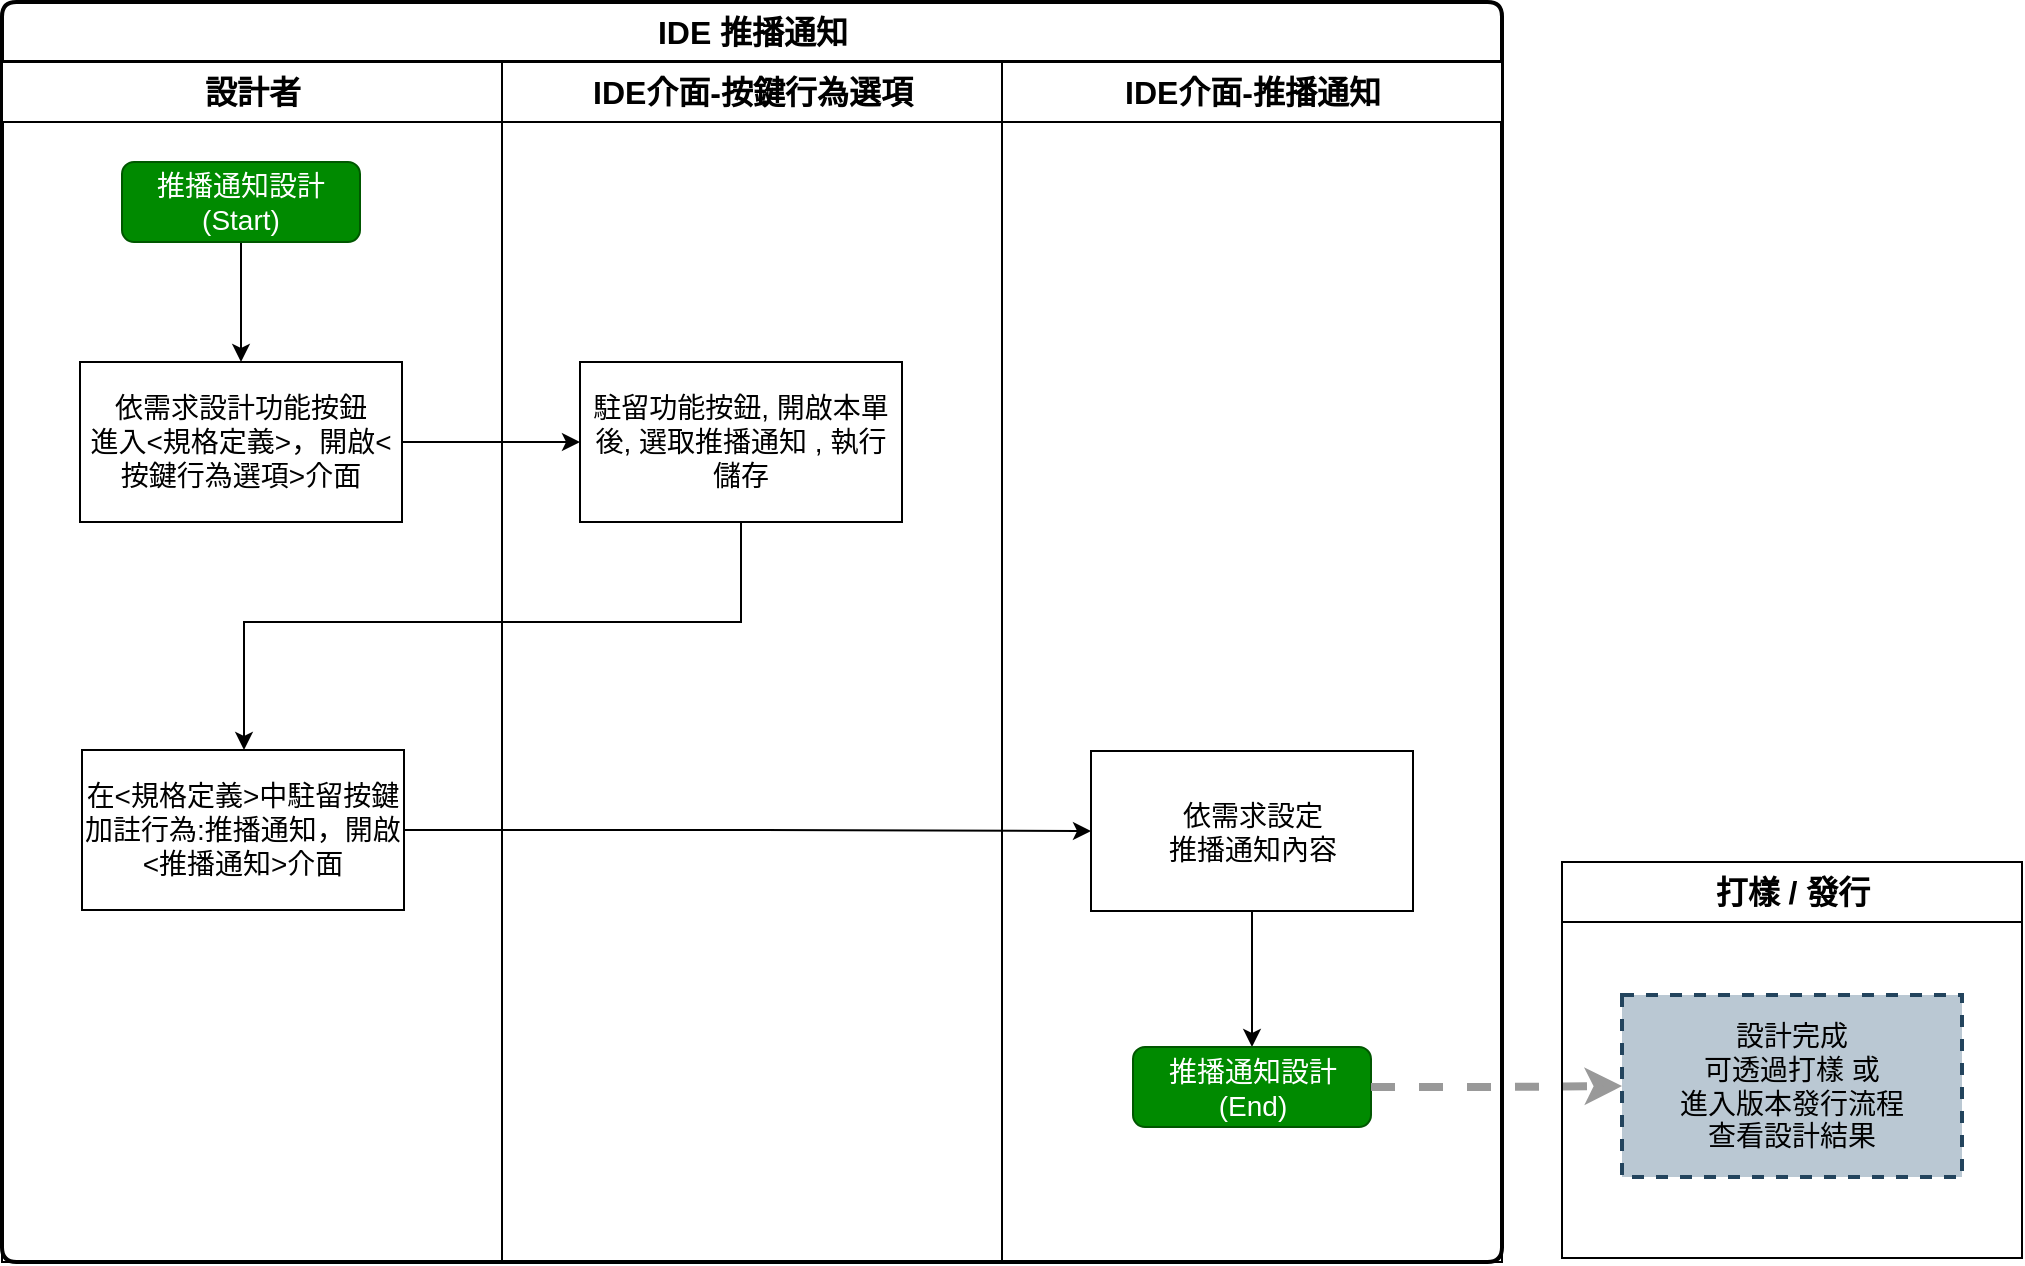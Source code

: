 <mxfile version="13.7.9" type="device" pages="4"><diagram id="WGpWA8m_qpOHh14umQ6B" name="IDE_MAENotice"><mxGraphModel dx="1422" dy="845" grid="1" gridSize="10" guides="1" tooltips="1" connect="1" arrows="1" fold="1" page="1" pageScale="1" pageWidth="1169" pageHeight="827" math="0" shadow="0"><root><mxCell id="iwIoOslKeqkCm9uor_y8-0"/><mxCell id="iwIoOslKeqkCm9uor_y8-1" parent="iwIoOslKeqkCm9uor_y8-0"/><mxCell id="7kcy4hZjjTYU98nD3gZs-0" value="打樣 / 發行" style="swimlane;html=1;startSize=30;fontSize=16;" parent="iwIoOslKeqkCm9uor_y8-1" vertex="1"><mxGeometry x="840" y="470" width="230" height="198" as="geometry"/></mxCell><mxCell id="7kcy4hZjjTYU98nD3gZs-1" value="設計完成&lt;br&gt;可透過打樣 或&lt;br&gt;進入版本發行流程&lt;br&gt;查看設計結果" style="rounded=0;whiteSpace=wrap;html=1;dashed=1;strokeWidth=2;fontSize=14;fillColor=#bac8d3;strokeColor=#23445d;" parent="7kcy4hZjjTYU98nD3gZs-0" vertex="1"><mxGeometry x="30" y="66.5" width="170" height="91" as="geometry"/></mxCell><mxCell id="7kcy4hZjjTYU98nD3gZs-2" value="IDE 推播通知" style="swimlane;html=1;childLayout=stackLayout;resizeParent=1;resizeParentMax=0;strokeColor=#000000;strokeWidth=2;fontSize=16;rounded=1;arcSize=8;startSize=30;" parent="iwIoOslKeqkCm9uor_y8-1" vertex="1"><mxGeometry x="60" y="40" width="750" height="630" as="geometry"/></mxCell><mxCell id="7kcy4hZjjTYU98nD3gZs-3" value="設計者" style="swimlane;html=1;startSize=30;fontSize=16;" parent="7kcy4hZjjTYU98nD3gZs-2" vertex="1"><mxGeometry y="30" width="250" height="600" as="geometry"/></mxCell><mxCell id="7kcy4hZjjTYU98nD3gZs-4" style="edgeStyle=orthogonalEdgeStyle;rounded=0;orthogonalLoop=1;jettySize=auto;html=1;fontSize=14;" parent="7kcy4hZjjTYU98nD3gZs-3" source="7kcy4hZjjTYU98nD3gZs-5" target="7kcy4hZjjTYU98nD3gZs-6" edge="1"><mxGeometry relative="1" as="geometry"/></mxCell><mxCell id="7kcy4hZjjTYU98nD3gZs-72" value="在&amp;lt;規格定義&amp;gt;中駐留按鍵加註行為:推播通知，開啟&amp;lt;推播通知&amp;gt;介面" style="rounded=0;whiteSpace=wrap;html=1;strokeWidth=1;fontSize=14;" parent="7kcy4hZjjTYU98nD3gZs-3" vertex="1"><mxGeometry x="40" y="344" width="161" height="80" as="geometry"/></mxCell><mxCell id="7kcy4hZjjTYU98nD3gZs-5" value="推播通知設計&lt;br&gt;(Start)" style="rounded=1;whiteSpace=wrap;html=1;fontSize=14;fillColor=#008a00;strokeColor=#005700;fontColor=#ffffff;" parent="7kcy4hZjjTYU98nD3gZs-3" vertex="1"><mxGeometry x="60" y="50" width="119" height="40" as="geometry"/></mxCell><mxCell id="7kcy4hZjjTYU98nD3gZs-6" value="依需求設計功能按鈕&lt;br&gt;進入&amp;lt;規格定義&amp;gt;，開啟&amp;lt;按鍵行為選項&amp;gt;介面" style="rounded=0;whiteSpace=wrap;html=1;strokeWidth=1;fontSize=14;" parent="7kcy4hZjjTYU98nD3gZs-3" vertex="1"><mxGeometry x="39" y="150" width="161" height="80" as="geometry"/></mxCell><mxCell id="7kcy4hZjjTYU98nD3gZs-55" value="IDE介面-按鍵行為選項" style="swimlane;html=1;startSize=30;fontSize=16;" parent="7kcy4hZjjTYU98nD3gZs-2" vertex="1"><mxGeometry x="250" y="30" width="250" height="600" as="geometry"/></mxCell><mxCell id="7kcy4hZjjTYU98nD3gZs-58" value="駐留功能按鈕, 開啟本單&lt;br&gt;後, 選取推播通知&amp;nbsp;, 執行儲存" style="rounded=0;whiteSpace=wrap;html=1;strokeWidth=1;fontSize=14;" parent="7kcy4hZjjTYU98nD3gZs-55" vertex="1"><mxGeometry x="39" y="150" width="161" height="80" as="geometry"/></mxCell><mxCell id="7kcy4hZjjTYU98nD3gZs-59" value="IDE介面-推播通知" style="swimlane;html=1;startSize=30;fontSize=16;" parent="7kcy4hZjjTYU98nD3gZs-2" vertex="1"><mxGeometry x="500" y="30" width="250" height="600" as="geometry"/></mxCell><mxCell id="7kcy4hZjjTYU98nD3gZs-77" style="edgeStyle=orthogonalEdgeStyle;rounded=0;orthogonalLoop=1;jettySize=auto;html=1;entryX=0.5;entryY=0;entryDx=0;entryDy=0;" parent="7kcy4hZjjTYU98nD3gZs-59" source="7kcy4hZjjTYU98nD3gZs-62" target="7kcy4hZjjTYU98nD3gZs-76" edge="1"><mxGeometry relative="1" as="geometry"/></mxCell><mxCell id="7kcy4hZjjTYU98nD3gZs-62" value="依需求設定&lt;br&gt;推播通知內容" style="rounded=0;whiteSpace=wrap;html=1;strokeWidth=1;fontSize=14;" parent="7kcy4hZjjTYU98nD3gZs-59" vertex="1"><mxGeometry x="44.5" y="344.5" width="161" height="80" as="geometry"/></mxCell><mxCell id="7kcy4hZjjTYU98nD3gZs-76" value="推播通知設計&lt;br&gt;(End)" style="rounded=1;whiteSpace=wrap;html=1;fontSize=14;fillColor=#008a00;strokeColor=#005700;fontColor=#ffffff;" parent="7kcy4hZjjTYU98nD3gZs-59" vertex="1"><mxGeometry x="65.5" y="492.5" width="119" height="40" as="geometry"/></mxCell><mxCell id="7kcy4hZjjTYU98nD3gZs-73" style="edgeStyle=orthogonalEdgeStyle;rounded=0;orthogonalLoop=1;jettySize=auto;html=1;" parent="7kcy4hZjjTYU98nD3gZs-2" source="7kcy4hZjjTYU98nD3gZs-6" target="7kcy4hZjjTYU98nD3gZs-58" edge="1"><mxGeometry relative="1" as="geometry"/></mxCell><mxCell id="7kcy4hZjjTYU98nD3gZs-74" style="edgeStyle=orthogonalEdgeStyle;rounded=0;orthogonalLoop=1;jettySize=auto;html=1;" parent="7kcy4hZjjTYU98nD3gZs-2" source="7kcy4hZjjTYU98nD3gZs-58" target="7kcy4hZjjTYU98nD3gZs-72" edge="1"><mxGeometry relative="1" as="geometry"><Array as="points"><mxPoint x="370" y="310"/><mxPoint x="121" y="310"/></Array></mxGeometry></mxCell><mxCell id="7kcy4hZjjTYU98nD3gZs-75" style="edgeStyle=orthogonalEdgeStyle;rounded=0;orthogonalLoop=1;jettySize=auto;html=1;entryX=0;entryY=0.5;entryDx=0;entryDy=0;" parent="7kcy4hZjjTYU98nD3gZs-2" source="7kcy4hZjjTYU98nD3gZs-72" target="7kcy4hZjjTYU98nD3gZs-62" edge="1"><mxGeometry relative="1" as="geometry"/></mxCell><mxCell id="7kcy4hZjjTYU98nD3gZs-78" style="edgeStyle=orthogonalEdgeStyle;rounded=0;orthogonalLoop=1;jettySize=auto;html=1;entryX=0;entryY=0.5;entryDx=0;entryDy=0;dashed=1;strokeColor=#999999;strokeWidth=4;" parent="iwIoOslKeqkCm9uor_y8-1" source="7kcy4hZjjTYU98nD3gZs-76" target="7kcy4hZjjTYU98nD3gZs-1" edge="1"><mxGeometry relative="1" as="geometry"/></mxCell></root></mxGraphModel></diagram><diagram id="K7wwV41DB2iXc-bwP2yq" name="ButtonBehavior_Open"><mxGraphModel dx="1422" dy="1672" grid="1" gridSize="10" guides="1" tooltips="1" connect="1" arrows="1" fold="1" page="1" pageScale="1" pageWidth="1169" pageHeight="827" math="0" shadow="0"><root><mxCell id="0l069XJZi1C2xxRmXRfm-0"/><mxCell id="0l069XJZi1C2xxRmXRfm-1" parent="0l069XJZi1C2xxRmXRfm-0"/><mxCell id="Us8diwwUXw52Ycvlx1S9-0" value="按鍵行為選項-開啟&amp;nbsp;" style="swimlane;html=1;childLayout=stackLayout;resizeParent=1;resizeParentMax=0;strokeColor=#000000;strokeWidth=2;fontSize=16;rounded=1;arcSize=8;startSize=30;" parent="0l069XJZi1C2xxRmXRfm-1" vertex="1"><mxGeometry x="280" y="-760" width="640" height="400" as="geometry"/></mxCell><mxCell id="Us8diwwUXw52Ycvlx1S9-1" value="設計者" style="swimlane;html=1;startSize=30;fontSize=16;" parent="Us8diwwUXw52Ycvlx1S9-0" vertex="1"><mxGeometry y="30" width="310" height="370" as="geometry"/></mxCell><mxCell id="Us8diwwUXw52Ycvlx1S9-2" style="edgeStyle=orthogonalEdgeStyle;rounded=0;orthogonalLoop=1;jettySize=auto;html=1;fontSize=14;" parent="Us8diwwUXw52Ycvlx1S9-1" source="Us8diwwUXw52Ycvlx1S9-3" target="Us8diwwUXw52Ycvlx1S9-4" edge="1"><mxGeometry relative="1" as="geometry"/></mxCell><mxCell id="Us8diwwUXw52Ycvlx1S9-3" value="開啟按鍵行為選項&lt;br&gt;(Start)" style="rounded=1;whiteSpace=wrap;html=1;fontSize=14;fillColor=#008a00;strokeColor=#005700;fontColor=#ffffff;" parent="Us8diwwUXw52Ycvlx1S9-1" vertex="1"><mxGeometry x="85" y="50" width="119" height="40" as="geometry"/></mxCell><mxCell id="Us8diwwUXw52Ycvlx1S9-4" value="駐留&amp;lt;規格定義&amp;gt;.功能按鈕&lt;br&gt;點擊功能.設定，開啟本單" style="rounded=0;whiteSpace=wrap;html=1;strokeWidth=1;fontSize=14;" parent="Us8diwwUXw52Ycvlx1S9-1" vertex="1"><mxGeometry x="39" y="150" width="211" height="80" as="geometry"/></mxCell><mxCell id="Us8diwwUXw52Ycvlx1S9-5" value="IDE介面-按鍵行為選項" style="swimlane;html=1;startSize=30;fontSize=16;" parent="Us8diwwUXw52Ycvlx1S9-0" vertex="1"><mxGeometry x="310" y="30" width="330" height="370" as="geometry"/></mxCell><mxCell id="Us8diwwUXw52Ycvlx1S9-6" style="edgeStyle=orthogonalEdgeStyle;rounded=0;orthogonalLoop=1;jettySize=auto;html=1;entryX=0.5;entryY=0;entryDx=0;entryDy=0;strokeWidth=1;" parent="Us8diwwUXw52Ycvlx1S9-5" source="Us8diwwUXw52Ycvlx1S9-7" target="Us8diwwUXw52Ycvlx1S9-8" edge="1"><mxGeometry relative="1" as="geometry"/></mxCell><mxCell id="Us8diwwUXw52Ycvlx1S9-7" value="依表單設計類型顯示本單畫面" style="rounded=0;whiteSpace=wrap;html=1;strokeWidth=1;fontSize=14;" parent="Us8diwwUXw52Ycvlx1S9-5" vertex="1"><mxGeometry x="50" y="150" width="210" height="80" as="geometry"/></mxCell><mxCell id="Us8diwwUXw52Ycvlx1S9-8" value="儲存按鍵行為選項&lt;br&gt;(End)" style="rounded=1;whiteSpace=wrap;html=1;fontSize=14;fillColor=#008a00;strokeColor=#005700;fontColor=#ffffff;" parent="Us8diwwUXw52Ycvlx1S9-5" vertex="1"><mxGeometry x="95.5" y="290" width="119" height="40" as="geometry"/></mxCell><mxCell id="Us8diwwUXw52Ycvlx1S9-9" style="edgeStyle=orthogonalEdgeStyle;rounded=0;orthogonalLoop=1;jettySize=auto;html=1;" parent="Us8diwwUXw52Ycvlx1S9-0" source="Us8diwwUXw52Ycvlx1S9-4" target="Us8diwwUXw52Ycvlx1S9-7" edge="1"><mxGeometry relative="1" as="geometry"/></mxCell></root></mxGraphModel></diagram><diagram id="hVfObUhh0C_qKaUYX13E" name="ButtonBehavior_Save"><mxGraphModel dx="1422" dy="1672" grid="1" gridSize="10" guides="1" tooltips="1" connect="1" arrows="1" fold="1" page="1" pageScale="1" pageWidth="1169" pageHeight="827" math="0" shadow="0"><root><mxCell id="pF5REmeNnPbOLqDZ2f70-0"/><mxCell id="pF5REmeNnPbOLqDZ2f70-1" parent="pF5REmeNnPbOLqDZ2f70-0"/><mxCell id="7oc8m5TQ8r6AbfG_qOhs-0" value="按鍵行為選項-儲存&amp;nbsp;" style="swimlane;html=1;childLayout=stackLayout;resizeParent=1;resizeParentMax=0;strokeColor=#000000;strokeWidth=2;fontSize=16;rounded=1;arcSize=8;startSize=30;" parent="pF5REmeNnPbOLqDZ2f70-1" vertex="1"><mxGeometry x="280" y="-760" width="620" height="400" as="geometry"/></mxCell><mxCell id="7oc8m5TQ8r6AbfG_qOhs-1" value="設計者" style="swimlane;html=1;startSize=30;fontSize=16;" parent="7oc8m5TQ8r6AbfG_qOhs-0" vertex="1"><mxGeometry y="30" width="300" height="370" as="geometry"/></mxCell><mxCell id="7oc8m5TQ8r6AbfG_qOhs-2" style="edgeStyle=orthogonalEdgeStyle;rounded=0;orthogonalLoop=1;jettySize=auto;html=1;fontSize=14;entryX=0.5;entryY=0;entryDx=0;entryDy=0;" parent="7oc8m5TQ8r6AbfG_qOhs-1" source="7oc8m5TQ8r6AbfG_qOhs-4" target="zFk8IubvTvMaM5fmpq1z-0" edge="1"><mxGeometry relative="1" as="geometry"/></mxCell><mxCell id="7oc8m5TQ8r6AbfG_qOhs-4" value="儲存按鍵行為選項&lt;br&gt;(Start)" style="rounded=1;whiteSpace=wrap;html=1;fontSize=14;fillColor=#008a00;strokeColor=#005700;fontColor=#ffffff;" parent="7oc8m5TQ8r6AbfG_qOhs-1" vertex="1"><mxGeometry x="70" y="50" width="119" height="40" as="geometry"/></mxCell><mxCell id="7oc8m5TQ8r6AbfG_qOhs-5" value="點擊按鈕.儲存" style="rounded=0;whiteSpace=wrap;html=1;strokeWidth=1;fontSize=14;" parent="7oc8m5TQ8r6AbfG_qOhs-1" vertex="1"><mxGeometry x="39" y="150" width="161" height="80" as="geometry"/></mxCell><mxCell id="zFk8IubvTvMaM5fmpq1z-0" value="點擊按鈕.儲存" style="rounded=0;whiteSpace=wrap;html=1;strokeWidth=1;fontSize=14;" parent="7oc8m5TQ8r6AbfG_qOhs-1" vertex="1"><mxGeometry x="39" y="150" width="181" height="80" as="geometry"/></mxCell><mxCell id="7oc8m5TQ8r6AbfG_qOhs-6" value="IDE介面-按鍵行為選項" style="swimlane;html=1;startSize=30;fontSize=16;" parent="7oc8m5TQ8r6AbfG_qOhs-0" vertex="1"><mxGeometry x="300" y="30" width="320" height="370" as="geometry"/></mxCell><mxCell id="IaGTddmPAv8YFNEjfnxP-1" style="edgeStyle=orthogonalEdgeStyle;rounded=0;orthogonalLoop=1;jettySize=auto;html=1;strokeColor=#000000;strokeWidth=1;" parent="7oc8m5TQ8r6AbfG_qOhs-6" source="7oc8m5TQ8r6AbfG_qOhs-7" target="CgzhQFOC34Aqr4fuYOsJ-0" edge="1"><mxGeometry relative="1" as="geometry"/></mxCell><mxCell id="7oc8m5TQ8r6AbfG_qOhs-7" value="新增該按鈕行為選項:推播通知後, 關閉本單, 並重顯&amp;lt;規格定義&amp;gt;上該按鍵畫面" style="rounded=0;whiteSpace=wrap;html=1;strokeWidth=1;fontSize=14;" parent="7oc8m5TQ8r6AbfG_qOhs-6" vertex="1"><mxGeometry x="39" y="150" width="221" height="80" as="geometry"/></mxCell><mxCell id="CgzhQFOC34Aqr4fuYOsJ-0" value="儲存按鍵行為選項&lt;br&gt;(End)" style="rounded=1;whiteSpace=wrap;html=1;fontSize=14;fillColor=#008a00;strokeColor=#005700;fontColor=#ffffff;" parent="7oc8m5TQ8r6AbfG_qOhs-6" vertex="1"><mxGeometry x="90" y="290" width="119" height="40" as="geometry"/></mxCell><mxCell id="7oc8m5TQ8r6AbfG_qOhs-12" style="edgeStyle=orthogonalEdgeStyle;rounded=0;orthogonalLoop=1;jettySize=auto;html=1;exitX=1;exitY=0.5;exitDx=0;exitDy=0;" parent="7oc8m5TQ8r6AbfG_qOhs-0" source="zFk8IubvTvMaM5fmpq1z-0" target="7oc8m5TQ8r6AbfG_qOhs-7" edge="1"><mxGeometry relative="1" as="geometry"><mxPoint x="210" y="220" as="sourcePoint"/></mxGeometry></mxCell></root></mxGraphModel></diagram><diagram id="e_dQQ_k0Yvmmp3c18DHk" name="ButtonBehavior_Reset"><mxGraphModel dx="1422" dy="1672" grid="1" gridSize="10" guides="1" tooltips="1" connect="1" arrows="1" fold="1" page="1" pageScale="1" pageWidth="1169" pageHeight="827" math="0" shadow="0"><root><mxCell id="vazAi44Bx-To5EjOfdAC-0"/><mxCell id="vazAi44Bx-To5EjOfdAC-1" parent="vazAi44Bx-To5EjOfdAC-0"/><mxCell id="izKQow6m2KpC0UMuBFs7-0" value="按鍵行為選項-重設&amp;nbsp;" style="swimlane;html=1;childLayout=stackLayout;resizeParent=1;resizeParentMax=0;strokeColor=#000000;strokeWidth=2;fontSize=16;rounded=1;arcSize=8;startSize=30;" parent="vazAi44Bx-To5EjOfdAC-1" vertex="1"><mxGeometry x="275" y="-760" width="620" height="400" as="geometry"/></mxCell><mxCell id="izKQow6m2KpC0UMuBFs7-1" value="設計者" style="swimlane;html=1;startSize=30;fontSize=16;" parent="izKQow6m2KpC0UMuBFs7-0" vertex="1"><mxGeometry y="30" width="300" height="370" as="geometry"/></mxCell><mxCell id="izKQow6m2KpC0UMuBFs7-2" style="edgeStyle=orthogonalEdgeStyle;rounded=0;orthogonalLoop=1;jettySize=auto;html=1;fontSize=14;entryX=0.5;entryY=0;entryDx=0;entryDy=0;" parent="izKQow6m2KpC0UMuBFs7-1" source="izKQow6m2KpC0UMuBFs7-3" target="izKQow6m2KpC0UMuBFs7-5" edge="1"><mxGeometry relative="1" as="geometry"/></mxCell><mxCell id="izKQow6m2KpC0UMuBFs7-3" value="重設按鍵行為選項&lt;br&gt;(Start)" style="rounded=1;whiteSpace=wrap;html=1;fontSize=14;fillColor=#008a00;strokeColor=#005700;fontColor=#ffffff;" parent="izKQow6m2KpC0UMuBFs7-1" vertex="1"><mxGeometry x="70" y="50" width="119" height="40" as="geometry"/></mxCell><mxCell id="izKQow6m2KpC0UMuBFs7-4" value="點擊按鈕.儲存" style="rounded=0;whiteSpace=wrap;html=1;strokeWidth=1;fontSize=14;" parent="izKQow6m2KpC0UMuBFs7-1" vertex="1"><mxGeometry x="39" y="150" width="161" height="80" as="geometry"/></mxCell><mxCell id="izKQow6m2KpC0UMuBFs7-5" value="點擊按鈕.重設" style="rounded=0;whiteSpace=wrap;html=1;strokeWidth=1;fontSize=14;" parent="izKQow6m2KpC0UMuBFs7-1" vertex="1"><mxGeometry x="39" y="150" width="181" height="80" as="geometry"/></mxCell><mxCell id="izKQow6m2KpC0UMuBFs7-6" value="IDE介面-按鍵行為選項" style="swimlane;html=1;startSize=30;fontSize=16;" parent="izKQow6m2KpC0UMuBFs7-0" vertex="1"><mxGeometry x="300" y="30" width="320" height="370" as="geometry"/></mxCell><mxCell id="izKQow6m2KpC0UMuBFs7-7" style="edgeStyle=orthogonalEdgeStyle;rounded=0;orthogonalLoop=1;jettySize=auto;html=1;entryX=0.5;entryY=0;entryDx=0;entryDy=0;strokeWidth=1;" parent="izKQow6m2KpC0UMuBFs7-6" source="izKQow6m2KpC0UMuBFs7-8" target="izKQow6m2KpC0UMuBFs7-9" edge="1"><mxGeometry relative="1" as="geometry"/></mxCell><mxCell id="izKQow6m2KpC0UMuBFs7-9" value="儲存按鍵行為選項&lt;br&gt;(End)" style="rounded=1;whiteSpace=wrap;html=1;fontSize=14;fillColor=#008a00;strokeColor=#005700;fontColor=#ffffff;" parent="izKQow6m2KpC0UMuBFs7-6" vertex="1"><mxGeometry x="90" y="290" width="119" height="40" as="geometry"/></mxCell><mxCell id="izKQow6m2KpC0UMuBFs7-8" value="除選項:1.基本設定外, 清除其它已選取的行為選項" style="rounded=0;whiteSpace=wrap;html=1;strokeWidth=1;fontSize=14;" parent="izKQow6m2KpC0UMuBFs7-6" vertex="1"><mxGeometry x="39" y="150" width="221" height="80" as="geometry"/></mxCell><mxCell id="izKQow6m2KpC0UMuBFs7-10" style="edgeStyle=orthogonalEdgeStyle;rounded=0;orthogonalLoop=1;jettySize=auto;html=1;exitX=1;exitY=0.5;exitDx=0;exitDy=0;" parent="izKQow6m2KpC0UMuBFs7-0" source="izKQow6m2KpC0UMuBFs7-5" target="izKQow6m2KpC0UMuBFs7-8" edge="1"><mxGeometry relative="1" as="geometry"><mxPoint x="210" y="220" as="sourcePoint"/></mxGeometry></mxCell></root></mxGraphModel></diagram></mxfile>